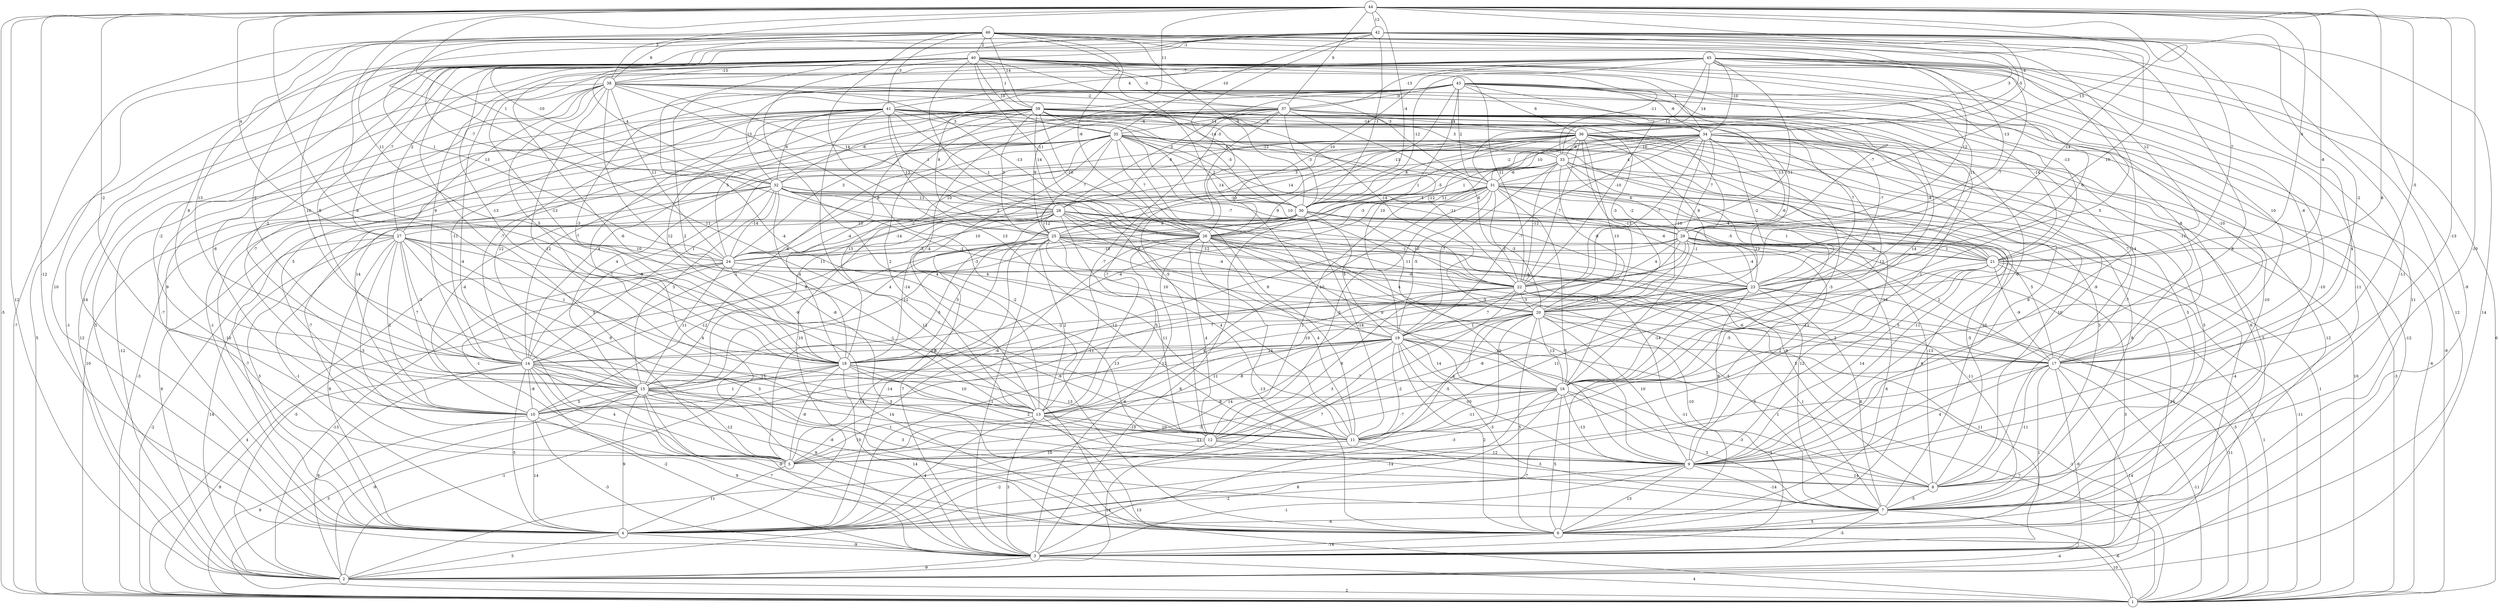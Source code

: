 graph { 
	 fontname="Helvetica,Arial,sans-serif" 
	 node [shape = circle]; 
	 46 -- 1 [label = "-7"];
	 46 -- 4 [label = "10"];
	 46 -- 7 [label = "-11"];
	 46 -- 9 [label = "8"];
	 46 -- 11 [label = "13"];
	 46 -- 14 [label = "13"];
	 46 -- 15 [label = "8"];
	 46 -- 16 [label = "5"];
	 46 -- 19 [label = "14"];
	 46 -- 20 [label = "7"];
	 46 -- 21 [label = "12"];
	 46 -- 24 [label = "11"];
	 46 -- 26 [label = "-6"];
	 46 -- 29 [label = "-13"];
	 46 -- 30 [label = "-8"];
	 46 -- 32 [label = "1"];
	 46 -- 38 [label = "9"];
	 46 -- 39 [label = "14"];
	 46 -- 40 [label = "2"];
	 46 -- 41 [label = "-3"];
	 45 -- 1 [label = "6"];
	 45 -- 3 [label = "12"];
	 45 -- 5 [label = "-4"];
	 45 -- 6 [label = "11"];
	 45 -- 7 [label = "-11"];
	 45 -- 11 [label = "14"];
	 45 -- 13 [label = "2"];
	 45 -- 14 [label = "9"];
	 45 -- 17 [label = "-6"];
	 45 -- 18 [label = "-13"];
	 45 -- 20 [label = "6"];
	 45 -- 22 [label = "-11"];
	 45 -- 26 [label = "10"];
	 45 -- 27 [label = "2"];
	 45 -- 29 [label = "12"];
	 45 -- 30 [label = "-12"];
	 45 -- 31 [label = "-12"];
	 45 -- 33 [label = "14"];
	 45 -- 34 [label = "-10"];
	 45 -- 37 [label = "-13"];
	 45 -- 38 [label = "-7"];
	 45 -- 41 [label = "4"];
	 44 -- 1 [label = "-5"];
	 44 -- 2 [label = "12"];
	 44 -- 4 [label = "-12"];
	 44 -- 6 [label = "-8"];
	 44 -- 8 [label = "-10"];
	 44 -- 9 [label = "-13"];
	 44 -- 11 [label = "11"];
	 44 -- 13 [label = "-8"];
	 44 -- 15 [label = "-2"];
	 44 -- 16 [label = "8"];
	 44 -- 17 [label = "-5"];
	 44 -- 20 [label = "-8"];
	 44 -- 21 [label = "4"];
	 44 -- 22 [label = "-14"];
	 44 -- 27 [label = "4"];
	 44 -- 30 [label = "-4"];
	 44 -- 31 [label = "13"];
	 44 -- 36 [label = "-4"];
	 44 -- 37 [label = "9"];
	 44 -- 38 [label = "2"];
	 44 -- 39 [label = "11"];
	 44 -- 42 [label = "12"];
	 43 -- 1 [label = "-9"];
	 43 -- 2 [label = "-12"];
	 43 -- 10 [label = "-7"];
	 43 -- 13 [label = "-4"];
	 43 -- 17 [label = "-10"];
	 43 -- 18 [label = "-3"];
	 43 -- 19 [label = "10"];
	 43 -- 21 [label = "-14"];
	 43 -- 22 [label = "-10"];
	 43 -- 25 [label = "8"];
	 43 -- 26 [label = "-13"];
	 43 -- 28 [label = "3"];
	 43 -- 29 [label = "-7"];
	 43 -- 31 [label = "2"];
	 43 -- 32 [label = "13"];
	 43 -- 34 [label = "-6"];
	 43 -- 36 [label = "6"];
	 43 -- 37 [label = "-9"];
	 42 -- 2 [label = "14"];
	 42 -- 6 [label = "-9"];
	 42 -- 9 [label = "4"];
	 42 -- 12 [label = "-4"];
	 42 -- 14 [label = "-2"];
	 42 -- 15 [label = "10"];
	 42 -- 17 [label = "-2"];
	 42 -- 21 [label = "7"];
	 42 -- 23 [label = "10"];
	 42 -- 24 [label = "1"];
	 42 -- 25 [label = "-7"];
	 42 -- 26 [label = "-3"];
	 42 -- 30 [label = "-1"];
	 42 -- 32 [label = "-10"];
	 42 -- 34 [label = "-5"];
	 42 -- 35 [label = "-10"];
	 42 -- 36 [label = "3"];
	 42 -- 40 [label = "-1"];
	 41 -- 2 [label = "-12"];
	 41 -- 3 [label = "4"];
	 41 -- 5 [label = "9"];
	 41 -- 6 [label = "12"];
	 41 -- 14 [label = "-11"];
	 41 -- 15 [label = "12"];
	 41 -- 16 [label = "-1"];
	 41 -- 18 [label = "12"];
	 41 -- 20 [label = "-3"];
	 41 -- 23 [label = "7"];
	 41 -- 25 [label = "13"];
	 41 -- 26 [label = "1"];
	 41 -- 28 [label = "1"];
	 41 -- 31 [label = "-12"];
	 41 -- 32 [label = "6"];
	 41 -- 34 [label = "3"];
	 41 -- 35 [label = "3"];
	 41 -- 36 [label = "-4"];
	 40 -- 1 [label = "5"];
	 40 -- 2 [label = "-1"];
	 40 -- 3 [label = "5"];
	 40 -- 4 [label = "14"];
	 40 -- 6 [label = "-2"];
	 40 -- 7 [label = "-10"];
	 40 -- 10 [label = "-2"];
	 40 -- 11 [label = "6"];
	 40 -- 13 [label = "-6"];
	 40 -- 14 [label = "8"];
	 40 -- 15 [label = "-2"];
	 40 -- 17 [label = "10"];
	 40 -- 18 [label = "-13"];
	 40 -- 21 [label = "-13"];
	 40 -- 22 [label = "11"];
	 40 -- 23 [label = "11"];
	 40 -- 26 [label = "-11"];
	 40 -- 27 [label = "-7"];
	 40 -- 30 [label = "-14"];
	 40 -- 31 [label = "-3"];
	 40 -- 32 [label = "4"];
	 40 -- 33 [label = "-11"];
	 40 -- 34 [label = "1"];
	 40 -- 35 [label = "10"];
	 40 -- 37 [label = "-3"];
	 40 -- 38 [label = "-13"];
	 40 -- 39 [label = "1"];
	 39 -- 1 [label = "10"];
	 39 -- 4 [label = "-1"];
	 39 -- 8 [label = "-7"];
	 39 -- 9 [label = "-9"];
	 39 -- 10 [label = "5"];
	 39 -- 13 [label = "2"];
	 39 -- 14 [label = "-7"];
	 39 -- 16 [label = "13"];
	 39 -- 18 [label = "-4"];
	 39 -- 20 [label = "10"];
	 39 -- 22 [label = "-12"];
	 39 -- 23 [label = "-7"];
	 39 -- 24 [label = "5"];
	 39 -- 25 [label = "3"];
	 39 -- 26 [label = "-10"];
	 39 -- 28 [label = "14"];
	 39 -- 29 [label = "-13"];
	 39 -- 30 [label = "-5"];
	 39 -- 32 [label = "-6"];
	 39 -- 33 [label = "3"];
	 39 -- 34 [label = "-14"];
	 38 -- 2 [label = "12"];
	 38 -- 3 [label = "5"];
	 38 -- 4 [label = "-7"];
	 38 -- 6 [label = "-8"];
	 38 -- 7 [label = "-10"];
	 38 -- 9 [label = "-6"];
	 38 -- 10 [label = "-6"];
	 38 -- 11 [label = "-3"];
	 38 -- 13 [label = "-12"];
	 38 -- 17 [label = "8"];
	 38 -- 18 [label = "5"];
	 38 -- 20 [label = "-14"];
	 38 -- 24 [label = "11"];
	 38 -- 26 [label = "-13"];
	 38 -- 27 [label = "13"];
	 38 -- 28 [label = "14"];
	 38 -- 37 [label = "-2"];
	 37 -- 1 [label = "-6"];
	 37 -- 11 [label = "1"];
	 37 -- 12 [label = "-5"];
	 37 -- 13 [label = "-7"];
	 37 -- 14 [label = "-7"];
	 37 -- 15 [label = "-6"];
	 37 -- 16 [label = "14"];
	 37 -- 17 [label = "-11"];
	 37 -- 22 [label = "6"];
	 37 -- 23 [label = "-8"];
	 37 -- 24 [label = "3"];
	 37 -- 25 [label = "9"];
	 37 -- 28 [label = "6"];
	 37 -- 30 [label = "-3"];
	 37 -- 35 [label = "-14"];
	 37 -- 36 [label = "14"];
	 36 -- 1 [label = "10"];
	 36 -- 4 [label = "10"];
	 36 -- 6 [label = "5"];
	 36 -- 7 [label = "5"];
	 36 -- 8 [label = "5"];
	 36 -- 11 [label = "-3"];
	 36 -- 13 [label = "-7"];
	 36 -- 19 [label = "13"];
	 36 -- 20 [label = "-13"];
	 36 -- 22 [label = "7"];
	 36 -- 23 [label = "8"];
	 36 -- 24 [label = "10"];
	 36 -- 25 [label = "14"];
	 36 -- 26 [label = "1"];
	 36 -- 28 [label = "3"];
	 36 -- 30 [label = "8"];
	 36 -- 31 [label = "10"];
	 36 -- 33 [label = "-9"];
	 35 -- 1 [label = "-3"];
	 35 -- 4 [label = "-10"];
	 35 -- 6 [label = "-5"];
	 35 -- 7 [label = "10"];
	 35 -- 8 [label = "10"];
	 35 -- 9 [label = "-14"];
	 35 -- 10 [label = "14"];
	 35 -- 11 [label = "9"];
	 35 -- 13 [label = "4"];
	 35 -- 14 [label = "4"];
	 35 -- 15 [label = "4"];
	 35 -- 18 [label = "13"];
	 35 -- 22 [label = "9"];
	 35 -- 23 [label = "-11"];
	 35 -- 24 [label = "8"];
	 35 -- 25 [label = "7"];
	 35 -- 26 [label = "7"];
	 35 -- 30 [label = "2"];
	 35 -- 33 [label = "6"];
	 34 -- 1 [label = "-3"];
	 34 -- 6 [label = "12"];
	 34 -- 7 [label = "6"];
	 34 -- 9 [label = "8"];
	 34 -- 12 [label = "10"];
	 34 -- 14 [label = "1"];
	 34 -- 15 [label = "11"];
	 34 -- 16 [label = "12"];
	 34 -- 17 [label = "7"];
	 34 -- 19 [label = "-7"];
	 34 -- 20 [label = "-10"];
	 34 -- 22 [label = "-7"];
	 34 -- 23 [label = "-2"];
	 34 -- 26 [label = "-5"];
	 34 -- 29 [label = "7"];
	 34 -- 31 [label = "4"];
	 34 -- 32 [label = "-2"];
	 34 -- 33 [label = "10"];
	 33 -- 1 [label = "1"];
	 33 -- 5 [label = "5"];
	 33 -- 7 [label = "8"];
	 33 -- 8 [label = "3"];
	 33 -- 10 [label = "-4"];
	 33 -- 19 [label = "-7"];
	 33 -- 20 [label = "-8"];
	 33 -- 21 [label = "-6"];
	 33 -- 22 [label = "-12"];
	 33 -- 25 [label = "4"];
	 33 -- 29 [label = "6"];
	 33 -- 30 [label = "1"];
	 33 -- 31 [label = "-6"];
	 32 -- 2 [label = "6"];
	 32 -- 4 [label = "-7"];
	 32 -- 5 [label = "-7"];
	 32 -- 8 [label = "-5"];
	 32 -- 14 [label = "7"];
	 32 -- 15 [label = "3"];
	 32 -- 16 [label = "4"];
	 32 -- 18 [label = "-4"];
	 32 -- 20 [label = "-1"];
	 32 -- 24 [label = "-14"];
	 32 -- 26 [label = "2"];
	 32 -- 28 [label = "11"];
	 32 -- 29 [label = "-7"];
	 32 -- 30 [label = "-10"];
	 31 -- 3 [label = "-4"];
	 31 -- 4 [label = "12"];
	 31 -- 6 [label = "6"];
	 31 -- 9 [label = "-11"];
	 31 -- 12 [label = "-3"];
	 31 -- 14 [label = "-1"];
	 31 -- 15 [label = "4"];
	 31 -- 16 [label = "7"];
	 31 -- 18 [label = "-4"];
	 31 -- 19 [label = "-5"];
	 31 -- 20 [label = "-3"];
	 31 -- 21 [label = "-4"];
	 31 -- 23 [label = "-6"];
	 31 -- 24 [label = "-2"];
	 31 -- 26 [label = "-3"];
	 31 -- 29 [label = "-2"];
	 31 -- 30 [label = "11"];
	 30 -- 1 [label = "-11"];
	 30 -- 3 [label = "8"];
	 30 -- 4 [label = "-1"];
	 30 -- 8 [label = "-13"];
	 30 -- 11 [label = "-14"];
	 30 -- 15 [label = "12"];
	 30 -- 17 [label = "5"];
	 30 -- 19 [label = "5"];
	 30 -- 21 [label = "1"];
	 30 -- 22 [label = "-10"];
	 30 -- 24 [label = "10"];
	 30 -- 25 [label = "9"];
	 29 -- 3 [label = "-14"];
	 29 -- 5 [label = "14"];
	 29 -- 6 [label = "6"];
	 29 -- 9 [label = "2"];
	 29 -- 10 [label = "-12"];
	 29 -- 13 [label = "1"];
	 29 -- 17 [label = "2"];
	 29 -- 18 [label = "-5"];
	 29 -- 21 [label = "1"];
	 29 -- 22 [label = "4"];
	 29 -- 23 [label = "-4"];
	 29 -- 24 [label = "-10"];
	 28 -- 3 [label = "7"];
	 28 -- 4 [label = "3"];
	 28 -- 7 [label = "12"];
	 28 -- 11 [label = "4"];
	 28 -- 14 [label = "8"];
	 28 -- 18 [label = "-14"];
	 28 -- 20 [label = "-4"];
	 28 -- 21 [label = "-5"];
	 28 -- 22 [label = "-12"];
	 28 -- 23 [label = "-1"];
	 28 -- 24 [label = "-14"];
	 28 -- 25 [label = "-12"];
	 28 -- 26 [label = "9"];
	 28 -- 27 [label = "13"];
	 27 -- 1 [label = "-2"];
	 27 -- 2 [label = "14"];
	 27 -- 4 [label = "9"];
	 27 -- 5 [label = "-3"];
	 27 -- 6 [label = "3"];
	 27 -- 10 [label = "2"];
	 27 -- 11 [label = "-1"];
	 27 -- 12 [label = "9"];
	 27 -- 14 [label = "-3"];
	 27 -- 15 [label = "7"];
	 27 -- 18 [label = "1"];
	 27 -- 20 [label = "4"];
	 27 -- 24 [label = "10"];
	 26 -- 2 [label = "-5"];
	 26 -- 3 [label = "-6"];
	 26 -- 5 [label = "-6"];
	 26 -- 6 [label = "-13"];
	 26 -- 7 [label = "-5"];
	 26 -- 8 [label = "5"];
	 26 -- 9 [label = "-5"];
	 26 -- 11 [label = "4"];
	 26 -- 12 [label = "4"];
	 26 -- 13 [label = "5"];
	 26 -- 16 [label = "8"];
	 26 -- 21 [label = "6"];
	 26 -- 22 [label = "11"];
	 25 -- 1 [label = "-3"];
	 25 -- 3 [label = "-1"];
	 25 -- 4 [label = "-14"];
	 25 -- 5 [label = "-5"];
	 25 -- 7 [label = "-11"];
	 25 -- 9 [label = "-13"];
	 25 -- 10 [label = "-12"];
	 25 -- 12 [label = "11"];
	 25 -- 13 [label = "2"];
	 25 -- 17 [label = "-11"];
	 25 -- 18 [label = "3"];
	 25 -- 19 [label = "10"];
	 25 -- 21 [label = "-5"];
	 25 -- 24 [label = "-3"];
	 24 -- 1 [label = "4"];
	 24 -- 2 [label = "-13"];
	 24 -- 5 [label = "-1"];
	 24 -- 15 [label = "11"];
	 24 -- 18 [label = "-9"];
	 24 -- 22 [label = "-6"];
	 24 -- 23 [label = "-8"];
	 23 -- 1 [label = "11"];
	 23 -- 7 [label = "8"];
	 23 -- 9 [label = "9"];
	 23 -- 11 [label = "11"];
	 23 -- 12 [label = "-8"];
	 23 -- 14 [label = "-2"];
	 23 -- 16 [label = "-14"];
	 23 -- 17 [label = "5"];
	 23 -- 18 [label = "7"];
	 22 -- 3 [label = "11"];
	 22 -- 4 [label = "7"];
	 22 -- 5 [label = "11"];
	 22 -- 6 [label = "-11"];
	 22 -- 7 [label = "1"];
	 22 -- 10 [label = "-11"];
	 22 -- 12 [label = "8"];
	 22 -- 17 [label = "-6"];
	 22 -- 19 [label = "7"];
	 22 -- 20 [label = "3"];
	 21 -- 1 [label = "1"];
	 21 -- 2 [label = "-5"];
	 21 -- 3 [label = "3"];
	 21 -- 4 [label = "5"];
	 21 -- 9 [label = "14"];
	 21 -- 16 [label = "-11"];
	 21 -- 17 [label = "-9"];
	 20 -- 1 [label = "-1"];
	 20 -- 3 [label = "-3"];
	 20 -- 4 [label = "-7"];
	 20 -- 5 [label = "-5"];
	 20 -- 6 [label = "5"];
	 20 -- 8 [label = "-10"];
	 20 -- 9 [label = "10"];
	 20 -- 11 [label = "-4"];
	 20 -- 16 [label = "13"];
	 20 -- 17 [label = "2"];
	 20 -- 18 [label = "-10"];
	 20 -- 19 [label = "1"];
	 19 -- 1 [label = "7"];
	 19 -- 3 [label = "-1"];
	 19 -- 5 [label = "14"];
	 19 -- 6 [label = "2"];
	 19 -- 7 [label = "-3"];
	 19 -- 9 [label = "-10"];
	 19 -- 10 [label = "-9"];
	 19 -- 11 [label = "-2"];
	 19 -- 12 [label = "3"];
	 19 -- 13 [label = "-8"];
	 19 -- 14 [label = "13"];
	 19 -- 15 [label = "13"];
	 19 -- 16 [label = "14"];
	 19 -- 17 [label = "-9"];
	 19 -- 18 [label = "4"];
	 18 -- 2 [label = "-1"];
	 18 -- 3 [label = "14"];
	 18 -- 5 [label = "-8"];
	 18 -- 9 [label = "2"];
	 18 -- 10 [label = "1"];
	 18 -- 11 [label = "13"];
	 18 -- 13 [label = "10"];
	 18 -- 15 [label = "13"];
	 18 -- 16 [label = "-7"];
	 17 -- 1 [label = "-11"];
	 17 -- 2 [label = "14"];
	 17 -- 3 [label = "-9"];
	 17 -- 5 [label = "1"];
	 17 -- 6 [label = "1"];
	 17 -- 8 [label = "-11"];
	 17 -- 9 [label = "4"];
	 16 -- 2 [label = "8"];
	 16 -- 4 [label = "-14"];
	 16 -- 6 [label = "5"];
	 16 -- 7 [label = "3"];
	 16 -- 8 [label = "-3"];
	 16 -- 9 [label = "-13"];
	 16 -- 11 [label = "-11"];
	 16 -- 12 [label = "-7"];
	 16 -- 13 [label = "-8"];
	 15 -- 1 [label = "3"];
	 15 -- 2 [label = "-9"];
	 15 -- 3 [label = "7"];
	 15 -- 4 [label = "9"];
	 15 -- 5 [label = "-12"];
	 15 -- 6 [label = "-9"];
	 15 -- 8 [label = "3"];
	 15 -- 9 [label = "1"];
	 15 -- 10 [label = "5"];
	 15 -- 13 [label = "14"];
	 14 -- 1 [label = "9"];
	 14 -- 2 [label = "9"];
	 14 -- 3 [label = "-2"];
	 14 -- 4 [label = "5"];
	 14 -- 5 [label = "4"];
	 14 -- 6 [label = "9"];
	 14 -- 7 [label = "-8"];
	 14 -- 9 [label = "14"];
	 14 -- 10 [label = "-8"];
	 14 -- 11 [label = "3"];
	 13 -- 1 [label = "13"];
	 13 -- 3 [label = "3"];
	 13 -- 4 [label = "-4"];
	 13 -- 5 [label = "10"];
	 13 -- 9 [label = "-11"];
	 13 -- 11 [label = "10"];
	 13 -- 12 [label = "-10"];
	 12 -- 2 [label = "14"];
	 12 -- 5 [label = "10"];
	 12 -- 7 [label = "-7"];
	 12 -- 9 [label = "12"];
	 11 -- 4 [label = "-2"];
	 11 -- 8 [label = "3"];
	 10 -- 1 [label = "9"];
	 10 -- 3 [label = "-3"];
	 10 -- 4 [label = "14"];
	 10 -- 6 [label = "9"];
	 9 -- 3 [label = "-1"];
	 9 -- 4 [label = "-2"];
	 9 -- 6 [label = "13"];
	 9 -- 7 [label = "-14"];
	 9 -- 8 [label = "14"];
	 8 -- 7 [label = "-5"];
	 7 -- 1 [label = "-6"];
	 7 -- 3 [label = "-5"];
	 7 -- 4 [label = "-6"];
	 7 -- 6 [label = "5"];
	 6 -- 1 [label = "10"];
	 6 -- 2 [label = "-4"];
	 6 -- 3 [label = "-14"];
	 5 -- 4 [label = "11"];
	 4 -- 2 [label = "5"];
	 4 -- 3 [label = "-9"];
	 3 -- 1 [label = "4"];
	 3 -- 2 [label = "-9"];
	 2 -- 1 [label = "2"];
	 1;
	 2;
	 3;
	 4;
	 5;
	 6;
	 7;
	 8;
	 9;
	 10;
	 11;
	 12;
	 13;
	 14;
	 15;
	 16;
	 17;
	 18;
	 19;
	 20;
	 21;
	 22;
	 23;
	 24;
	 25;
	 26;
	 27;
	 28;
	 29;
	 30;
	 31;
	 32;
	 33;
	 34;
	 35;
	 36;
	 37;
	 38;
	 39;
	 40;
	 41;
	 42;
	 43;
	 44;
	 45;
	 46;
}
